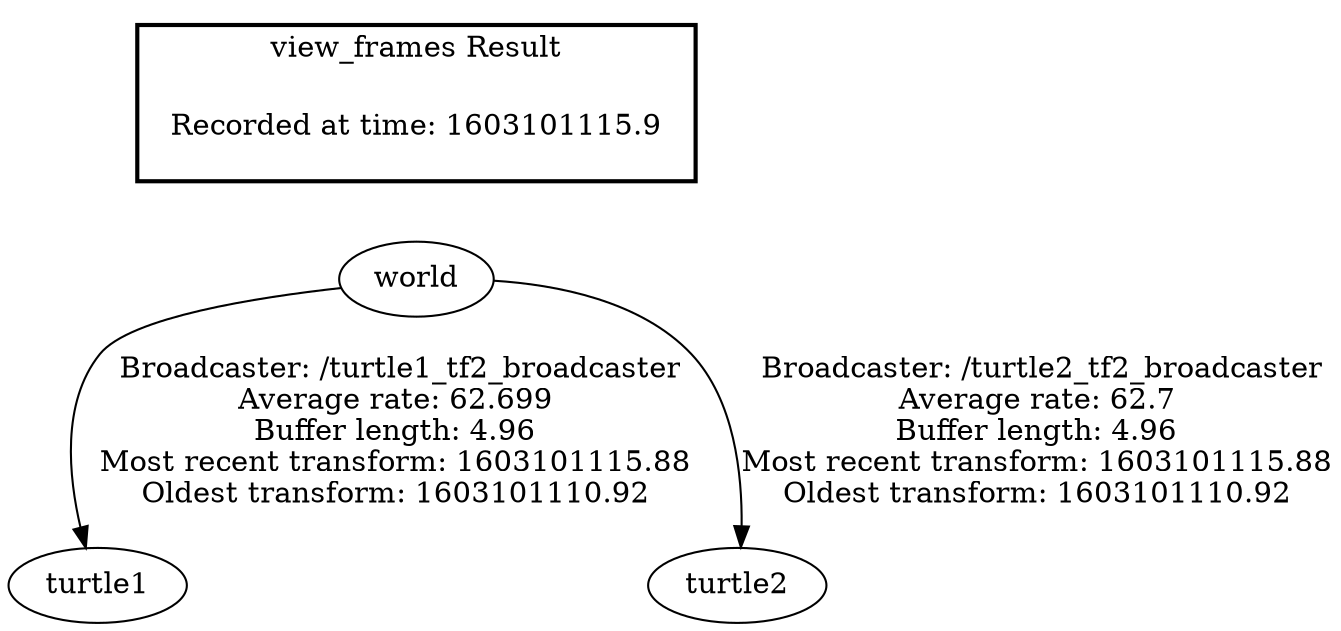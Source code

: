 digraph G {
"world" -> "turtle1"[label=" Broadcaster: /turtle1_tf2_broadcaster\nAverage rate: 62.699\nBuffer length: 4.96\nMost recent transform: 1603101115.88\nOldest transform: 1603101110.92\n"];
"world" -> "turtle2"[label=" Broadcaster: /turtle2_tf2_broadcaster\nAverage rate: 62.7\nBuffer length: 4.96\nMost recent transform: 1603101115.88\nOldest transform: 1603101110.92\n"];
edge [style=invis];
 subgraph cluster_legend { style=bold; color=black; label ="view_frames Result";
"Recorded at time: 1603101115.9"[ shape=plaintext ] ;
}->"world";
}